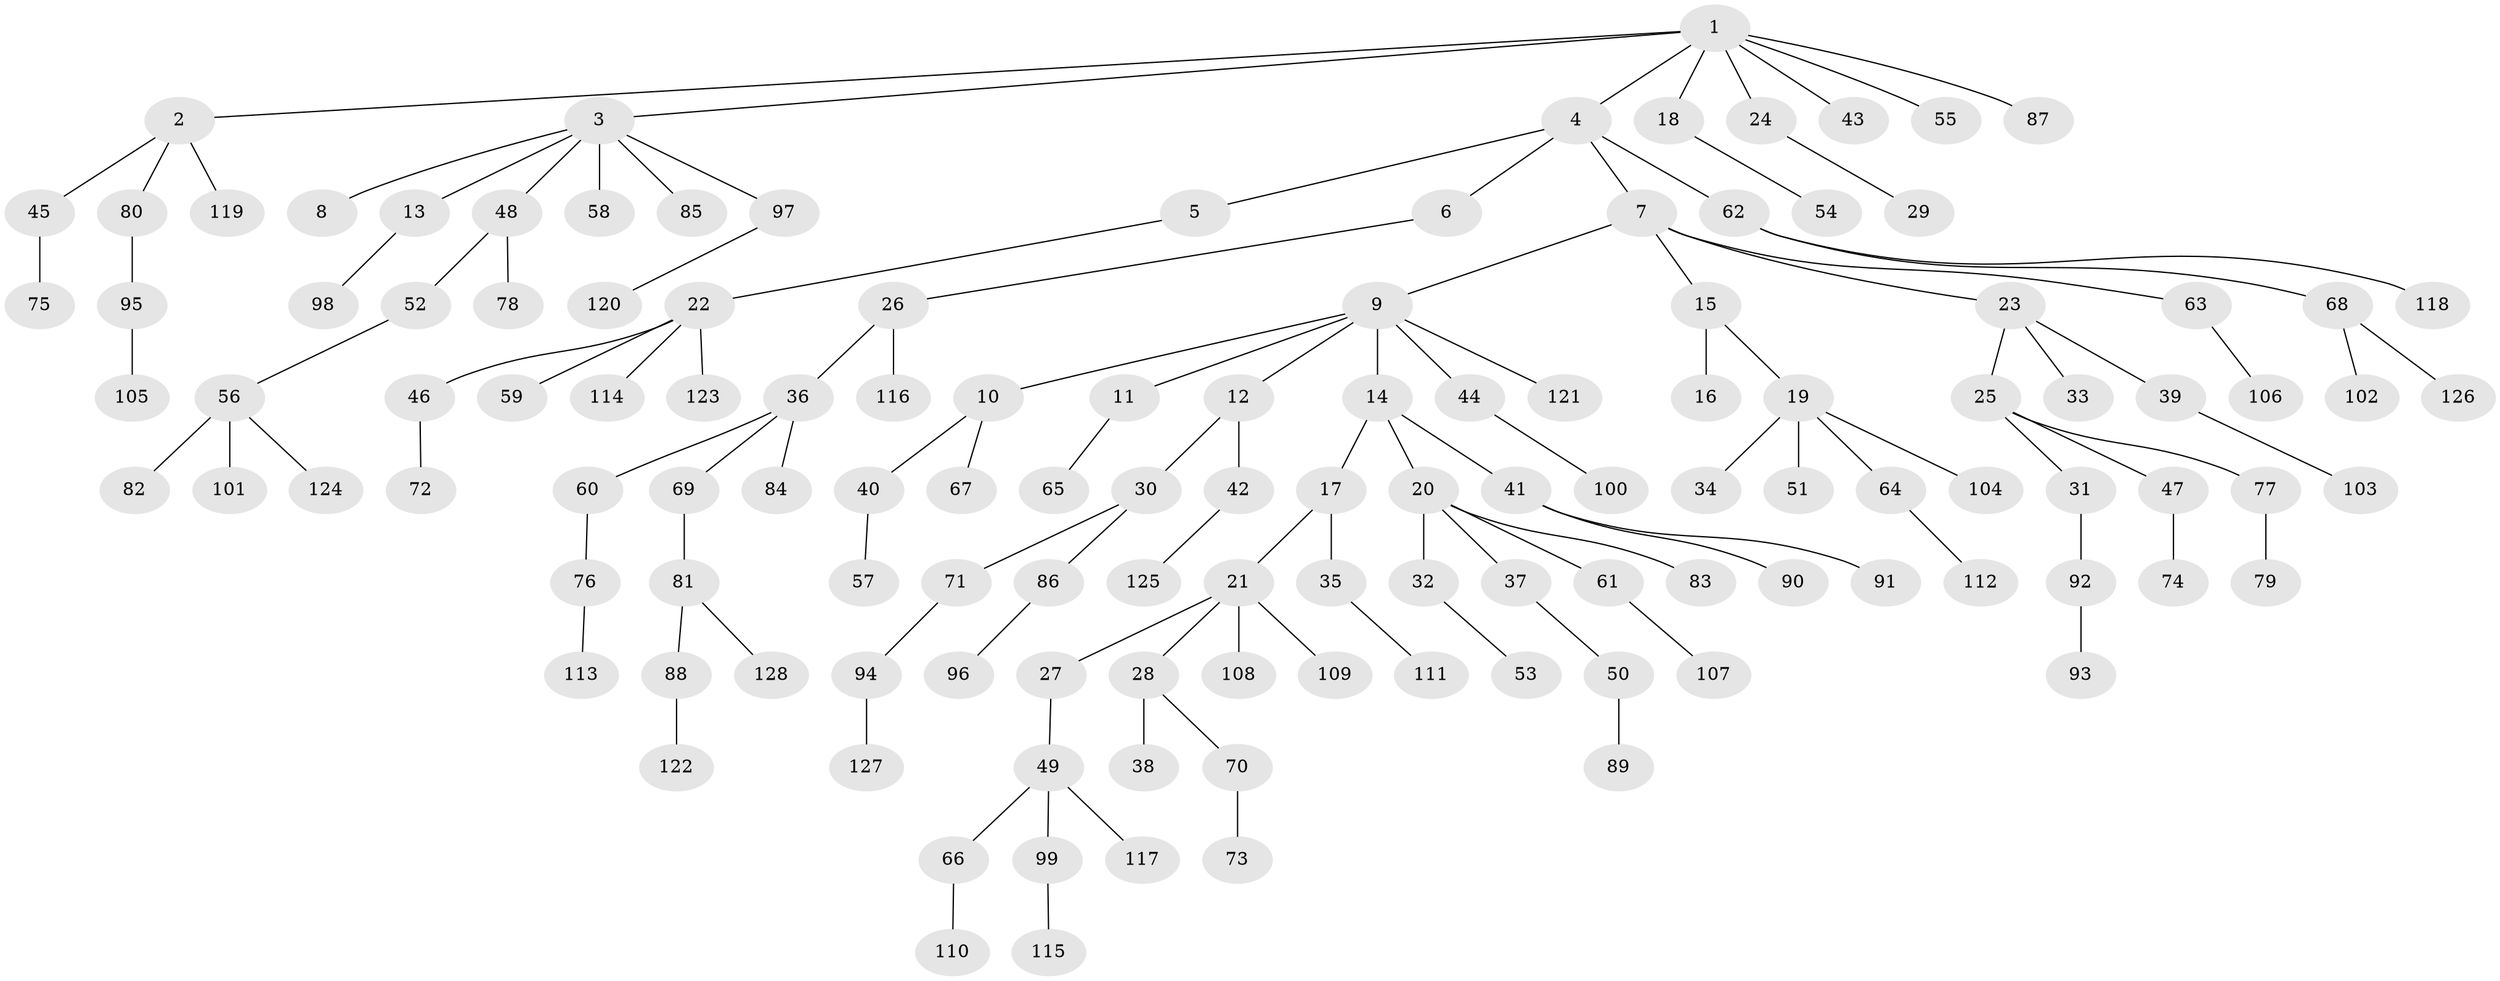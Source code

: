 // coarse degree distribution, {1: 0.9210526315789473, 2: 0.05263157894736842, 35: 0.02631578947368421}
// Generated by graph-tools (version 1.1) at 2025/56/03/04/25 21:56:25]
// undirected, 128 vertices, 127 edges
graph export_dot {
graph [start="1"]
  node [color=gray90,style=filled];
  1;
  2;
  3;
  4;
  5;
  6;
  7;
  8;
  9;
  10;
  11;
  12;
  13;
  14;
  15;
  16;
  17;
  18;
  19;
  20;
  21;
  22;
  23;
  24;
  25;
  26;
  27;
  28;
  29;
  30;
  31;
  32;
  33;
  34;
  35;
  36;
  37;
  38;
  39;
  40;
  41;
  42;
  43;
  44;
  45;
  46;
  47;
  48;
  49;
  50;
  51;
  52;
  53;
  54;
  55;
  56;
  57;
  58;
  59;
  60;
  61;
  62;
  63;
  64;
  65;
  66;
  67;
  68;
  69;
  70;
  71;
  72;
  73;
  74;
  75;
  76;
  77;
  78;
  79;
  80;
  81;
  82;
  83;
  84;
  85;
  86;
  87;
  88;
  89;
  90;
  91;
  92;
  93;
  94;
  95;
  96;
  97;
  98;
  99;
  100;
  101;
  102;
  103;
  104;
  105;
  106;
  107;
  108;
  109;
  110;
  111;
  112;
  113;
  114;
  115;
  116;
  117;
  118;
  119;
  120;
  121;
  122;
  123;
  124;
  125;
  126;
  127;
  128;
  1 -- 2;
  1 -- 3;
  1 -- 4;
  1 -- 18;
  1 -- 24;
  1 -- 43;
  1 -- 55;
  1 -- 87;
  2 -- 45;
  2 -- 80;
  2 -- 119;
  3 -- 8;
  3 -- 13;
  3 -- 48;
  3 -- 58;
  3 -- 85;
  3 -- 97;
  4 -- 5;
  4 -- 6;
  4 -- 7;
  4 -- 62;
  5 -- 22;
  6 -- 26;
  7 -- 9;
  7 -- 15;
  7 -- 23;
  7 -- 63;
  9 -- 10;
  9 -- 11;
  9 -- 12;
  9 -- 14;
  9 -- 44;
  9 -- 121;
  10 -- 40;
  10 -- 67;
  11 -- 65;
  12 -- 30;
  12 -- 42;
  13 -- 98;
  14 -- 17;
  14 -- 20;
  14 -- 41;
  15 -- 16;
  15 -- 19;
  17 -- 21;
  17 -- 35;
  18 -- 54;
  19 -- 34;
  19 -- 51;
  19 -- 64;
  19 -- 104;
  20 -- 32;
  20 -- 37;
  20 -- 61;
  20 -- 83;
  21 -- 27;
  21 -- 28;
  21 -- 108;
  21 -- 109;
  22 -- 46;
  22 -- 59;
  22 -- 114;
  22 -- 123;
  23 -- 25;
  23 -- 33;
  23 -- 39;
  24 -- 29;
  25 -- 31;
  25 -- 47;
  25 -- 77;
  26 -- 36;
  26 -- 116;
  27 -- 49;
  28 -- 38;
  28 -- 70;
  30 -- 71;
  30 -- 86;
  31 -- 92;
  32 -- 53;
  35 -- 111;
  36 -- 60;
  36 -- 69;
  36 -- 84;
  37 -- 50;
  39 -- 103;
  40 -- 57;
  41 -- 90;
  41 -- 91;
  42 -- 125;
  44 -- 100;
  45 -- 75;
  46 -- 72;
  47 -- 74;
  48 -- 52;
  48 -- 78;
  49 -- 66;
  49 -- 99;
  49 -- 117;
  50 -- 89;
  52 -- 56;
  56 -- 82;
  56 -- 101;
  56 -- 124;
  60 -- 76;
  61 -- 107;
  62 -- 68;
  62 -- 118;
  63 -- 106;
  64 -- 112;
  66 -- 110;
  68 -- 102;
  68 -- 126;
  69 -- 81;
  70 -- 73;
  71 -- 94;
  76 -- 113;
  77 -- 79;
  80 -- 95;
  81 -- 88;
  81 -- 128;
  86 -- 96;
  88 -- 122;
  92 -- 93;
  94 -- 127;
  95 -- 105;
  97 -- 120;
  99 -- 115;
}

